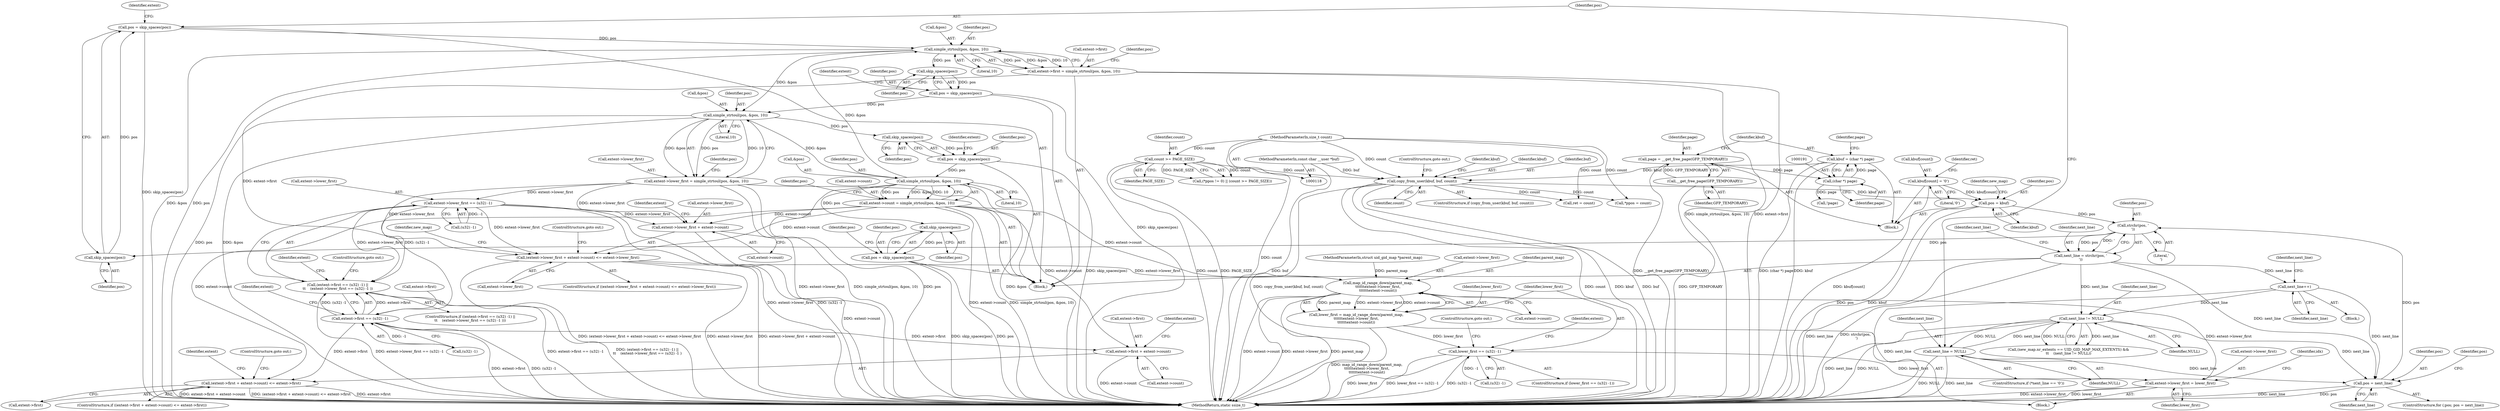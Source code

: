 digraph "0_linux_6708075f104c3c9b04b23336bb0366ca30c3931b@pointer" {
"1000284" [label="(Call,simple_strtoul(pos, &pos, 10))"];
"1000276" [label="(Call,pos = skip_spaces(pos))"];
"1000278" [label="(Call,skip_spaces(pos))"];
"1000256" [label="(Call,strchr(pos, '\n'))"];
"1000230" [label="(Call,pos = kbuf)"];
"1000216" [label="(Call,copy_from_user(kbuf, buf, count))"];
"1000188" [label="(Call,kbuf = (char *) page)"];
"1000190" [label="(Call,(char *) page)"];
"1000184" [label="(Call,page = __get_free_page(GFP_TEMPORARY))"];
"1000186" [label="(Call,__get_free_page(GFP_TEMPORARY))"];
"1000120" [label="(MethodParameterIn,const char __user *buf)"];
"1000207" [label="(Call,count >= PAGE_SIZE)"];
"1000121" [label="(MethodParameterIn,size_t count)"];
"1000221" [label="(Call,kbuf[count] = '\0')"];
"1000240" [label="(Call,pos = next_line)"];
"1000408" [label="(Call,next_line != NULL)"];
"1000254" [label="(Call,next_line = strchr(pos, '\n'))"];
"1000266" [label="(Call,next_line++)"];
"1000273" [label="(Call,next_line = NULL)"];
"1000322" [label="(Call,simple_strtoul(pos, &pos, 10))"];
"1000314" [label="(Call,pos = skip_spaces(pos))"];
"1000316" [label="(Call,skip_spaces(pos))"];
"1000303" [label="(Call,simple_strtoul(pos, &pos, 10))"];
"1000295" [label="(Call,pos = skip_spaces(pos))"];
"1000297" [label="(Call,skip_spaces(pos))"];
"1000284" [label="(Call,simple_strtoul(pos, &pos, 10))"];
"1000280" [label="(Call,extent->first = simple_strtoul(pos, &pos, 10))"];
"1000348" [label="(Call,extent->first == (u32) -1)"];
"1000347" [label="(Call,(extent->first == (u32) -1) ||\n\t\t    (extent->lower_first == (u32) -1 ))"];
"1000366" [label="(Call,(extent->first + extent->count) <= extent->first)"];
"1000367" [label="(Call,extent->first + extent->count)"];
"1000299" [label="(Call,extent->lower_first = simple_strtoul(pos, &pos, 10))"];
"1000356" [label="(Call,extent->lower_first == (u32) -1)"];
"1000379" [label="(Call,(extent->lower_first + extent->count) <= extent->lower_first)"];
"1000455" [label="(Call,map_id_range_down(parent_map,\n\t\t\t\t\t\textent->lower_first,\n\t\t\t\t\t\textent->count))"];
"1000453" [label="(Call,lower_first = map_id_range_down(parent_map,\n\t\t\t\t\t\textent->lower_first,\n\t\t\t\t\t\textent->count))"];
"1000464" [label="(Call,lower_first == (u32) -1)"];
"1000471" [label="(Call,extent->lower_first = lower_first)"];
"1000380" [label="(Call,extent->lower_first + extent->count)"];
"1000318" [label="(Call,extent->count = simple_strtoul(pos, &pos, 10))"];
"1000338" [label="(Call,skip_spaces(pos))"];
"1000336" [label="(Call,pos = skip_spaces(pos))"];
"1000457" [label="(Call,extent->lower_first)"];
"1000195" [label="(Identifier,page)"];
"1000227" [label="(Identifier,ret)"];
"1000217" [label="(Identifier,kbuf)"];
"1000316" [label="(Call,skip_spaces(pos))"];
"1000185" [label="(Identifier,page)"];
"1000315" [label="(Identifier,pos)"];
"1000369" [label="(Identifier,extent)"];
"1000387" [label="(Call,extent->lower_first)"];
"1000465" [label="(Identifier,lower_first)"];
"1000320" [label="(Identifier,extent)"];
"1000293" [label="(Identifier,pos)"];
"1000346" [label="(ControlStructure,if ((extent->first == (u32) -1) ||\n\t\t    (extent->lower_first == (u32) -1 )))"];
"1000218" [label="(Identifier,buf)"];
"1000307" [label="(Literal,10)"];
"1000463" [label="(ControlStructure,if (lower_first == (u32) -1))"];
"1000317" [label="(Identifier,pos)"];
"1000357" [label="(Call,extent->lower_first)"];
"1000377" [label="(ControlStructure,goto out;)"];
"1000284" [label="(Call,simple_strtoul(pos, &pos, 10))"];
"1000240" [label="(Call,pos = next_line)"];
"1000219" [label="(Identifier,count)"];
"1000186" [label="(Call,__get_free_page(GFP_TEMPORARY))"];
"1000374" [label="(Call,extent->first)"];
"1000410" [label="(Identifier,NULL)"];
"1000276" [label="(Call,pos = skip_spaces(pos))"];
"1000305" [label="(Call,&pos)"];
"1000281" [label="(Call,extent->first)"];
"1000295" [label="(Call,pos = skip_spaces(pos))"];
"1000207" [label="(Call,count >= PAGE_SIZE)"];
"1000384" [label="(Call,extent->count)"];
"1000273" [label="(Call,next_line = NULL)"];
"1000375" [label="(Identifier,extent)"];
"1000300" [label="(Call,extent->lower_first)"];
"1000464" [label="(Call,lower_first == (u32) -1)"];
"1000371" [label="(Call,extent->count)"];
"1000368" [label="(Call,extent->first)"];
"1000336" [label="(Call,pos = skip_spaces(pos))"];
"1000254" [label="(Call,next_line = strchr(pos, '\n'))"];
"1000190" [label="(Call,(char *) page)"];
"1000501" [label="(Call,*ppos = count)"];
"1000390" [label="(ControlStructure,goto out;)"];
"1000466" [label="(Call,(u32) -1)"];
"1000296" [label="(Identifier,pos)"];
"1000367" [label="(Call,extent->first + extent->count)"];
"1000120" [label="(MethodParameterIn,const char __user *buf)"];
"1000225" [label="(Literal,'\0')"];
"1000323" [label="(Identifier,pos)"];
"1000366" [label="(Call,(extent->first + extent->count) <= extent->first)"];
"1000187" [label="(Identifier,GFP_TEMPORARY)"];
"1000299" [label="(Call,extent->lower_first = simple_strtoul(pos, &pos, 10))"];
"1000267" [label="(Identifier,next_line)"];
"1000348" [label="(Call,extent->first == (u32) -1)"];
"1000358" [label="(Identifier,extent)"];
"1000285" [label="(Identifier,pos)"];
"1000288" [label="(Literal,10)"];
"1000337" [label="(Identifier,pos)"];
"1000326" [label="(Literal,10)"];
"1000352" [label="(Call,(u32) -1)"];
"1000232" [label="(Identifier,kbuf)"];
"1000382" [label="(Identifier,extent)"];
"1000238" [label="(ControlStructure,for (;pos; pos = next_line))"];
"1000222" [label="(Call,kbuf[count])"];
"1000221" [label="(Call,kbuf[count] = '\0')"];
"1000255" [label="(Identifier,next_line)"];
"1000121" [label="(MethodParameterIn,size_t count)"];
"1000456" [label="(Identifier,parent_map)"];
"1000194" [label="(Call,!page)"];
"1000314" [label="(Call,pos = skip_spaces(pos))"];
"1000188" [label="(Call,kbuf = (char *) page)"];
"1000339" [label="(Identifier,pos)"];
"1000268" [label="(ControlStructure,if (*next_line == '\0'))"];
"1000379" [label="(Call,(extent->lower_first + extent->count) <= extent->lower_first)"];
"1000274" [label="(Identifier,next_line)"];
"1000280" [label="(Call,extent->first = simple_strtoul(pos, &pos, 10))"];
"1000443" [label="(Block,)"];
"1000330" [label="(Identifier,pos)"];
"1000402" [label="(Call,(new_map.nr_extents == UID_GID_MAP_MAX_EXTENTS) &&\n\t\t    (next_line != NULL))"];
"1000301" [label="(Identifier,extent)"];
"1000322" [label="(Call,simple_strtoul(pos, &pos, 10))"];
"1000298" [label="(Identifier,pos)"];
"1000518" [label="(MethodReturn,static ssize_t)"];
"1000277" [label="(Identifier,pos)"];
"1000192" [label="(Identifier,page)"];
"1000241" [label="(Identifier,pos)"];
"1000257" [label="(Identifier,pos)"];
"1000209" [label="(Identifier,PAGE_SIZE)"];
"1000408" [label="(Call,next_line != NULL)"];
"1000471" [label="(Call,extent->lower_first = lower_first)"];
"1000235" [label="(Identifier,new_map)"];
"1000454" [label="(Identifier,lower_first)"];
"1000125" [label="(MethodParameterIn,struct uid_gid_map *parent_map)"];
"1000243" [label="(Block,)"];
"1000470" [label="(ControlStructure,goto out;)"];
"1000356" [label="(Call,extent->lower_first == (u32) -1)"];
"1000381" [label="(Call,extent->lower_first)"];
"1000215" [label="(ControlStructure,if (copy_from_user(kbuf, buf, count)))"];
"1000455" [label="(Call,map_id_range_down(parent_map,\n\t\t\t\t\t\textent->lower_first,\n\t\t\t\t\t\textent->count))"];
"1000319" [label="(Call,extent->count)"];
"1000231" [label="(Identifier,pos)"];
"1000343" [label="(Identifier,pos)"];
"1000286" [label="(Call,&pos)"];
"1000230" [label="(Call,pos = kbuf)"];
"1000338" [label="(Call,skip_spaces(pos))"];
"1000347" [label="(Call,(extent->first == (u32) -1) ||\n\t\t    (extent->lower_first == (u32) -1 ))"];
"1000349" [label="(Call,extent->first)"];
"1000297" [label="(Call,skip_spaces(pos))"];
"1000126" [label="(Block,)"];
"1000279" [label="(Identifier,pos)"];
"1000312" [label="(Identifier,pos)"];
"1000282" [label="(Identifier,extent)"];
"1000220" [label="(ControlStructure,goto out;)"];
"1000189" [label="(Identifier,kbuf)"];
"1000260" [label="(Identifier,next_line)"];
"1000261" [label="(Block,)"];
"1000380" [label="(Call,extent->lower_first + extent->count)"];
"1000208" [label="(Identifier,count)"];
"1000275" [label="(Identifier,NULL)"];
"1000256" [label="(Call,strchr(pos, '\n'))"];
"1000278" [label="(Call,skip_spaces(pos))"];
"1000318" [label="(Call,extent->count = simple_strtoul(pos, &pos, 10))"];
"1000365" [label="(ControlStructure,if ((extent->first + extent->count) <= extent->first))"];
"1000216" [label="(Call,copy_from_user(kbuf, buf, count))"];
"1000394" [label="(Identifier,new_map)"];
"1000475" [label="(Identifier,lower_first)"];
"1000409" [label="(Identifier,next_line)"];
"1000271" [label="(Identifier,next_line)"];
"1000364" [label="(ControlStructure,goto out;)"];
"1000360" [label="(Call,(u32) -1)"];
"1000472" [label="(Call,extent->lower_first)"];
"1000453" [label="(Call,lower_first = map_id_range_down(parent_map,\n\t\t\t\t\t\textent->lower_first,\n\t\t\t\t\t\textent->count))"];
"1000202" [label="(Call,(*ppos != 0) || (count >= PAGE_SIZE))"];
"1000239" [label="(Identifier,pos)"];
"1000378" [label="(ControlStructure,if ((extent->lower_first + extent->count) <= extent->lower_first))"];
"1000324" [label="(Call,&pos)"];
"1000473" [label="(Identifier,extent)"];
"1000388" [label="(Identifier,extent)"];
"1000442" [label="(Identifier,idx)"];
"1000242" [label="(Identifier,next_line)"];
"1000258" [label="(Literal,'\n')"];
"1000460" [label="(Call,extent->count)"];
"1000505" [label="(Call,ret = count)"];
"1000303" [label="(Call,simple_strtoul(pos, &pos, 10))"];
"1000304" [label="(Identifier,pos)"];
"1000266" [label="(Call,next_line++)"];
"1000184" [label="(Call,page = __get_free_page(GFP_TEMPORARY))"];
"1000223" [label="(Identifier,kbuf)"];
"1000284" -> "1000280"  [label="AST: "];
"1000284" -> "1000288"  [label="CFG: "];
"1000285" -> "1000284"  [label="AST: "];
"1000286" -> "1000284"  [label="AST: "];
"1000288" -> "1000284"  [label="AST: "];
"1000280" -> "1000284"  [label="CFG: "];
"1000284" -> "1000518"  [label="DDG: &pos"];
"1000284" -> "1000518"  [label="DDG: pos"];
"1000284" -> "1000280"  [label="DDG: pos"];
"1000284" -> "1000280"  [label="DDG: &pos"];
"1000284" -> "1000280"  [label="DDG: 10"];
"1000276" -> "1000284"  [label="DDG: pos"];
"1000322" -> "1000284"  [label="DDG: &pos"];
"1000284" -> "1000297"  [label="DDG: pos"];
"1000284" -> "1000303"  [label="DDG: &pos"];
"1000276" -> "1000243"  [label="AST: "];
"1000276" -> "1000278"  [label="CFG: "];
"1000277" -> "1000276"  [label="AST: "];
"1000278" -> "1000276"  [label="AST: "];
"1000282" -> "1000276"  [label="CFG: "];
"1000276" -> "1000518"  [label="DDG: skip_spaces(pos)"];
"1000278" -> "1000276"  [label="DDG: pos"];
"1000278" -> "1000279"  [label="CFG: "];
"1000279" -> "1000278"  [label="AST: "];
"1000256" -> "1000278"  [label="DDG: pos"];
"1000256" -> "1000254"  [label="AST: "];
"1000256" -> "1000258"  [label="CFG: "];
"1000257" -> "1000256"  [label="AST: "];
"1000258" -> "1000256"  [label="AST: "];
"1000254" -> "1000256"  [label="CFG: "];
"1000256" -> "1000254"  [label="DDG: pos"];
"1000256" -> "1000254"  [label="DDG: '\n'"];
"1000230" -> "1000256"  [label="DDG: pos"];
"1000240" -> "1000256"  [label="DDG: pos"];
"1000230" -> "1000126"  [label="AST: "];
"1000230" -> "1000232"  [label="CFG: "];
"1000231" -> "1000230"  [label="AST: "];
"1000232" -> "1000230"  [label="AST: "];
"1000235" -> "1000230"  [label="CFG: "];
"1000230" -> "1000518"  [label="DDG: pos"];
"1000230" -> "1000518"  [label="DDG: kbuf"];
"1000216" -> "1000230"  [label="DDG: kbuf"];
"1000221" -> "1000230"  [label="DDG: kbuf[count]"];
"1000216" -> "1000215"  [label="AST: "];
"1000216" -> "1000219"  [label="CFG: "];
"1000217" -> "1000216"  [label="AST: "];
"1000218" -> "1000216"  [label="AST: "];
"1000219" -> "1000216"  [label="AST: "];
"1000220" -> "1000216"  [label="CFG: "];
"1000223" -> "1000216"  [label="CFG: "];
"1000216" -> "1000518"  [label="DDG: copy_from_user(kbuf, buf, count)"];
"1000216" -> "1000518"  [label="DDG: count"];
"1000216" -> "1000518"  [label="DDG: kbuf"];
"1000216" -> "1000518"  [label="DDG: buf"];
"1000188" -> "1000216"  [label="DDG: kbuf"];
"1000120" -> "1000216"  [label="DDG: buf"];
"1000207" -> "1000216"  [label="DDG: count"];
"1000121" -> "1000216"  [label="DDG: count"];
"1000216" -> "1000501"  [label="DDG: count"];
"1000216" -> "1000505"  [label="DDG: count"];
"1000188" -> "1000126"  [label="AST: "];
"1000188" -> "1000190"  [label="CFG: "];
"1000189" -> "1000188"  [label="AST: "];
"1000190" -> "1000188"  [label="AST: "];
"1000195" -> "1000188"  [label="CFG: "];
"1000188" -> "1000518"  [label="DDG: (char *) page"];
"1000188" -> "1000518"  [label="DDG: kbuf"];
"1000190" -> "1000188"  [label="DDG: page"];
"1000190" -> "1000192"  [label="CFG: "];
"1000191" -> "1000190"  [label="AST: "];
"1000192" -> "1000190"  [label="AST: "];
"1000184" -> "1000190"  [label="DDG: page"];
"1000190" -> "1000194"  [label="DDG: page"];
"1000184" -> "1000126"  [label="AST: "];
"1000184" -> "1000186"  [label="CFG: "];
"1000185" -> "1000184"  [label="AST: "];
"1000186" -> "1000184"  [label="AST: "];
"1000189" -> "1000184"  [label="CFG: "];
"1000184" -> "1000518"  [label="DDG: __get_free_page(GFP_TEMPORARY)"];
"1000186" -> "1000184"  [label="DDG: GFP_TEMPORARY"];
"1000186" -> "1000187"  [label="CFG: "];
"1000187" -> "1000186"  [label="AST: "];
"1000186" -> "1000518"  [label="DDG: GFP_TEMPORARY"];
"1000120" -> "1000118"  [label="AST: "];
"1000120" -> "1000518"  [label="DDG: buf"];
"1000207" -> "1000202"  [label="AST: "];
"1000207" -> "1000209"  [label="CFG: "];
"1000208" -> "1000207"  [label="AST: "];
"1000209" -> "1000207"  [label="AST: "];
"1000202" -> "1000207"  [label="CFG: "];
"1000207" -> "1000518"  [label="DDG: PAGE_SIZE"];
"1000207" -> "1000518"  [label="DDG: count"];
"1000207" -> "1000202"  [label="DDG: count"];
"1000207" -> "1000202"  [label="DDG: PAGE_SIZE"];
"1000121" -> "1000207"  [label="DDG: count"];
"1000121" -> "1000118"  [label="AST: "];
"1000121" -> "1000518"  [label="DDG: count"];
"1000121" -> "1000501"  [label="DDG: count"];
"1000121" -> "1000505"  [label="DDG: count"];
"1000221" -> "1000126"  [label="AST: "];
"1000221" -> "1000225"  [label="CFG: "];
"1000222" -> "1000221"  [label="AST: "];
"1000225" -> "1000221"  [label="AST: "];
"1000227" -> "1000221"  [label="CFG: "];
"1000221" -> "1000518"  [label="DDG: kbuf[count]"];
"1000240" -> "1000238"  [label="AST: "];
"1000240" -> "1000242"  [label="CFG: "];
"1000241" -> "1000240"  [label="AST: "];
"1000242" -> "1000240"  [label="AST: "];
"1000239" -> "1000240"  [label="CFG: "];
"1000240" -> "1000518"  [label="DDG: next_line"];
"1000240" -> "1000518"  [label="DDG: pos"];
"1000408" -> "1000240"  [label="DDG: next_line"];
"1000254" -> "1000240"  [label="DDG: next_line"];
"1000266" -> "1000240"  [label="DDG: next_line"];
"1000273" -> "1000240"  [label="DDG: next_line"];
"1000408" -> "1000402"  [label="AST: "];
"1000408" -> "1000410"  [label="CFG: "];
"1000409" -> "1000408"  [label="AST: "];
"1000410" -> "1000408"  [label="AST: "];
"1000402" -> "1000408"  [label="CFG: "];
"1000408" -> "1000518"  [label="DDG: next_line"];
"1000408" -> "1000518"  [label="DDG: NULL"];
"1000408" -> "1000273"  [label="DDG: NULL"];
"1000408" -> "1000402"  [label="DDG: next_line"];
"1000408" -> "1000402"  [label="DDG: NULL"];
"1000254" -> "1000408"  [label="DDG: next_line"];
"1000266" -> "1000408"  [label="DDG: next_line"];
"1000273" -> "1000408"  [label="DDG: next_line"];
"1000254" -> "1000243"  [label="AST: "];
"1000255" -> "1000254"  [label="AST: "];
"1000260" -> "1000254"  [label="CFG: "];
"1000254" -> "1000518"  [label="DDG: next_line"];
"1000254" -> "1000518"  [label="DDG: strchr(pos, '\n')"];
"1000254" -> "1000266"  [label="DDG: next_line"];
"1000266" -> "1000261"  [label="AST: "];
"1000266" -> "1000267"  [label="CFG: "];
"1000267" -> "1000266"  [label="AST: "];
"1000271" -> "1000266"  [label="CFG: "];
"1000266" -> "1000518"  [label="DDG: next_line"];
"1000273" -> "1000268"  [label="AST: "];
"1000273" -> "1000275"  [label="CFG: "];
"1000274" -> "1000273"  [label="AST: "];
"1000275" -> "1000273"  [label="AST: "];
"1000277" -> "1000273"  [label="CFG: "];
"1000273" -> "1000518"  [label="DDG: NULL"];
"1000273" -> "1000518"  [label="DDG: next_line"];
"1000322" -> "1000318"  [label="AST: "];
"1000322" -> "1000326"  [label="CFG: "];
"1000323" -> "1000322"  [label="AST: "];
"1000324" -> "1000322"  [label="AST: "];
"1000326" -> "1000322"  [label="AST: "];
"1000318" -> "1000322"  [label="CFG: "];
"1000322" -> "1000518"  [label="DDG: &pos"];
"1000322" -> "1000518"  [label="DDG: pos"];
"1000322" -> "1000318"  [label="DDG: pos"];
"1000322" -> "1000318"  [label="DDG: &pos"];
"1000322" -> "1000318"  [label="DDG: 10"];
"1000314" -> "1000322"  [label="DDG: pos"];
"1000303" -> "1000322"  [label="DDG: &pos"];
"1000322" -> "1000338"  [label="DDG: pos"];
"1000314" -> "1000243"  [label="AST: "];
"1000314" -> "1000316"  [label="CFG: "];
"1000315" -> "1000314"  [label="AST: "];
"1000316" -> "1000314"  [label="AST: "];
"1000320" -> "1000314"  [label="CFG: "];
"1000314" -> "1000518"  [label="DDG: skip_spaces(pos)"];
"1000316" -> "1000314"  [label="DDG: pos"];
"1000316" -> "1000317"  [label="CFG: "];
"1000317" -> "1000316"  [label="AST: "];
"1000303" -> "1000316"  [label="DDG: pos"];
"1000303" -> "1000299"  [label="AST: "];
"1000303" -> "1000307"  [label="CFG: "];
"1000304" -> "1000303"  [label="AST: "];
"1000305" -> "1000303"  [label="AST: "];
"1000307" -> "1000303"  [label="AST: "];
"1000299" -> "1000303"  [label="CFG: "];
"1000303" -> "1000518"  [label="DDG: pos"];
"1000303" -> "1000518"  [label="DDG: &pos"];
"1000303" -> "1000299"  [label="DDG: pos"];
"1000303" -> "1000299"  [label="DDG: &pos"];
"1000303" -> "1000299"  [label="DDG: 10"];
"1000295" -> "1000303"  [label="DDG: pos"];
"1000295" -> "1000243"  [label="AST: "];
"1000295" -> "1000297"  [label="CFG: "];
"1000296" -> "1000295"  [label="AST: "];
"1000297" -> "1000295"  [label="AST: "];
"1000301" -> "1000295"  [label="CFG: "];
"1000295" -> "1000518"  [label="DDG: skip_spaces(pos)"];
"1000297" -> "1000295"  [label="DDG: pos"];
"1000297" -> "1000298"  [label="CFG: "];
"1000298" -> "1000297"  [label="AST: "];
"1000280" -> "1000243"  [label="AST: "];
"1000281" -> "1000280"  [label="AST: "];
"1000293" -> "1000280"  [label="CFG: "];
"1000280" -> "1000518"  [label="DDG: simple_strtoul(pos, &pos, 10)"];
"1000280" -> "1000518"  [label="DDG: extent->first"];
"1000280" -> "1000348"  [label="DDG: extent->first"];
"1000348" -> "1000347"  [label="AST: "];
"1000348" -> "1000352"  [label="CFG: "];
"1000349" -> "1000348"  [label="AST: "];
"1000352" -> "1000348"  [label="AST: "];
"1000358" -> "1000348"  [label="CFG: "];
"1000347" -> "1000348"  [label="CFG: "];
"1000348" -> "1000518"  [label="DDG: extent->first"];
"1000348" -> "1000518"  [label="DDG: (u32) -1"];
"1000348" -> "1000347"  [label="DDG: extent->first"];
"1000348" -> "1000347"  [label="DDG: (u32) -1"];
"1000352" -> "1000348"  [label="DDG: -1"];
"1000348" -> "1000366"  [label="DDG: extent->first"];
"1000348" -> "1000367"  [label="DDG: extent->first"];
"1000347" -> "1000346"  [label="AST: "];
"1000347" -> "1000356"  [label="CFG: "];
"1000356" -> "1000347"  [label="AST: "];
"1000364" -> "1000347"  [label="CFG: "];
"1000369" -> "1000347"  [label="CFG: "];
"1000347" -> "1000518"  [label="DDG: extent->lower_first == (u32) -1"];
"1000347" -> "1000518"  [label="DDG: extent->first == (u32) -1"];
"1000347" -> "1000518"  [label="DDG: (extent->first == (u32) -1) ||\n\t\t    (extent->lower_first == (u32) -1 )"];
"1000356" -> "1000347"  [label="DDG: extent->lower_first"];
"1000356" -> "1000347"  [label="DDG: (u32) -1"];
"1000366" -> "1000365"  [label="AST: "];
"1000366" -> "1000374"  [label="CFG: "];
"1000367" -> "1000366"  [label="AST: "];
"1000374" -> "1000366"  [label="AST: "];
"1000377" -> "1000366"  [label="CFG: "];
"1000382" -> "1000366"  [label="CFG: "];
"1000366" -> "1000518"  [label="DDG: extent->first + extent->count"];
"1000366" -> "1000518"  [label="DDG: (extent->first + extent->count) <= extent->first"];
"1000366" -> "1000518"  [label="DDG: extent->first"];
"1000318" -> "1000366"  [label="DDG: extent->count"];
"1000367" -> "1000371"  [label="CFG: "];
"1000368" -> "1000367"  [label="AST: "];
"1000371" -> "1000367"  [label="AST: "];
"1000375" -> "1000367"  [label="CFG: "];
"1000367" -> "1000518"  [label="DDG: extent->count"];
"1000318" -> "1000367"  [label="DDG: extent->count"];
"1000299" -> "1000243"  [label="AST: "];
"1000300" -> "1000299"  [label="AST: "];
"1000312" -> "1000299"  [label="CFG: "];
"1000299" -> "1000518"  [label="DDG: simple_strtoul(pos, &pos, 10)"];
"1000299" -> "1000518"  [label="DDG: extent->lower_first"];
"1000299" -> "1000356"  [label="DDG: extent->lower_first"];
"1000299" -> "1000379"  [label="DDG: extent->lower_first"];
"1000299" -> "1000380"  [label="DDG: extent->lower_first"];
"1000356" -> "1000360"  [label="CFG: "];
"1000357" -> "1000356"  [label="AST: "];
"1000360" -> "1000356"  [label="AST: "];
"1000356" -> "1000518"  [label="DDG: extent->lower_first"];
"1000356" -> "1000518"  [label="DDG: (u32) -1"];
"1000360" -> "1000356"  [label="DDG: -1"];
"1000356" -> "1000379"  [label="DDG: extent->lower_first"];
"1000356" -> "1000380"  [label="DDG: extent->lower_first"];
"1000379" -> "1000378"  [label="AST: "];
"1000379" -> "1000387"  [label="CFG: "];
"1000380" -> "1000379"  [label="AST: "];
"1000387" -> "1000379"  [label="AST: "];
"1000390" -> "1000379"  [label="CFG: "];
"1000394" -> "1000379"  [label="CFG: "];
"1000379" -> "1000518"  [label="DDG: extent->lower_first + extent->count"];
"1000379" -> "1000518"  [label="DDG: (extent->lower_first + extent->count) <= extent->lower_first"];
"1000379" -> "1000518"  [label="DDG: extent->lower_first"];
"1000318" -> "1000379"  [label="DDG: extent->count"];
"1000379" -> "1000455"  [label="DDG: extent->lower_first"];
"1000455" -> "1000453"  [label="AST: "];
"1000455" -> "1000460"  [label="CFG: "];
"1000456" -> "1000455"  [label="AST: "];
"1000457" -> "1000455"  [label="AST: "];
"1000460" -> "1000455"  [label="AST: "];
"1000453" -> "1000455"  [label="CFG: "];
"1000455" -> "1000518"  [label="DDG: extent->count"];
"1000455" -> "1000518"  [label="DDG: extent->lower_first"];
"1000455" -> "1000518"  [label="DDG: parent_map"];
"1000455" -> "1000453"  [label="DDG: parent_map"];
"1000455" -> "1000453"  [label="DDG: extent->lower_first"];
"1000455" -> "1000453"  [label="DDG: extent->count"];
"1000125" -> "1000455"  [label="DDG: parent_map"];
"1000471" -> "1000455"  [label="DDG: extent->lower_first"];
"1000318" -> "1000455"  [label="DDG: extent->count"];
"1000453" -> "1000443"  [label="AST: "];
"1000454" -> "1000453"  [label="AST: "];
"1000465" -> "1000453"  [label="CFG: "];
"1000453" -> "1000518"  [label="DDG: map_id_range_down(parent_map,\n\t\t\t\t\t\textent->lower_first,\n\t\t\t\t\t\textent->count)"];
"1000453" -> "1000464"  [label="DDG: lower_first"];
"1000464" -> "1000463"  [label="AST: "];
"1000464" -> "1000466"  [label="CFG: "];
"1000465" -> "1000464"  [label="AST: "];
"1000466" -> "1000464"  [label="AST: "];
"1000470" -> "1000464"  [label="CFG: "];
"1000473" -> "1000464"  [label="CFG: "];
"1000464" -> "1000518"  [label="DDG: lower_first"];
"1000464" -> "1000518"  [label="DDG: lower_first == (u32) -1"];
"1000464" -> "1000518"  [label="DDG: (u32) -1"];
"1000466" -> "1000464"  [label="DDG: -1"];
"1000464" -> "1000471"  [label="DDG: lower_first"];
"1000471" -> "1000443"  [label="AST: "];
"1000471" -> "1000475"  [label="CFG: "];
"1000472" -> "1000471"  [label="AST: "];
"1000475" -> "1000471"  [label="AST: "];
"1000442" -> "1000471"  [label="CFG: "];
"1000471" -> "1000518"  [label="DDG: extent->lower_first"];
"1000471" -> "1000518"  [label="DDG: lower_first"];
"1000380" -> "1000384"  [label="CFG: "];
"1000381" -> "1000380"  [label="AST: "];
"1000384" -> "1000380"  [label="AST: "];
"1000388" -> "1000380"  [label="CFG: "];
"1000380" -> "1000518"  [label="DDG: extent->count"];
"1000318" -> "1000380"  [label="DDG: extent->count"];
"1000318" -> "1000243"  [label="AST: "];
"1000319" -> "1000318"  [label="AST: "];
"1000330" -> "1000318"  [label="CFG: "];
"1000318" -> "1000518"  [label="DDG: extent->count"];
"1000318" -> "1000518"  [label="DDG: simple_strtoul(pos, &pos, 10)"];
"1000338" -> "1000336"  [label="AST: "];
"1000338" -> "1000339"  [label="CFG: "];
"1000339" -> "1000338"  [label="AST: "];
"1000336" -> "1000338"  [label="CFG: "];
"1000338" -> "1000336"  [label="DDG: pos"];
"1000336" -> "1000243"  [label="AST: "];
"1000337" -> "1000336"  [label="AST: "];
"1000343" -> "1000336"  [label="CFG: "];
"1000336" -> "1000518"  [label="DDG: skip_spaces(pos)"];
"1000336" -> "1000518"  [label="DDG: pos"];
}
